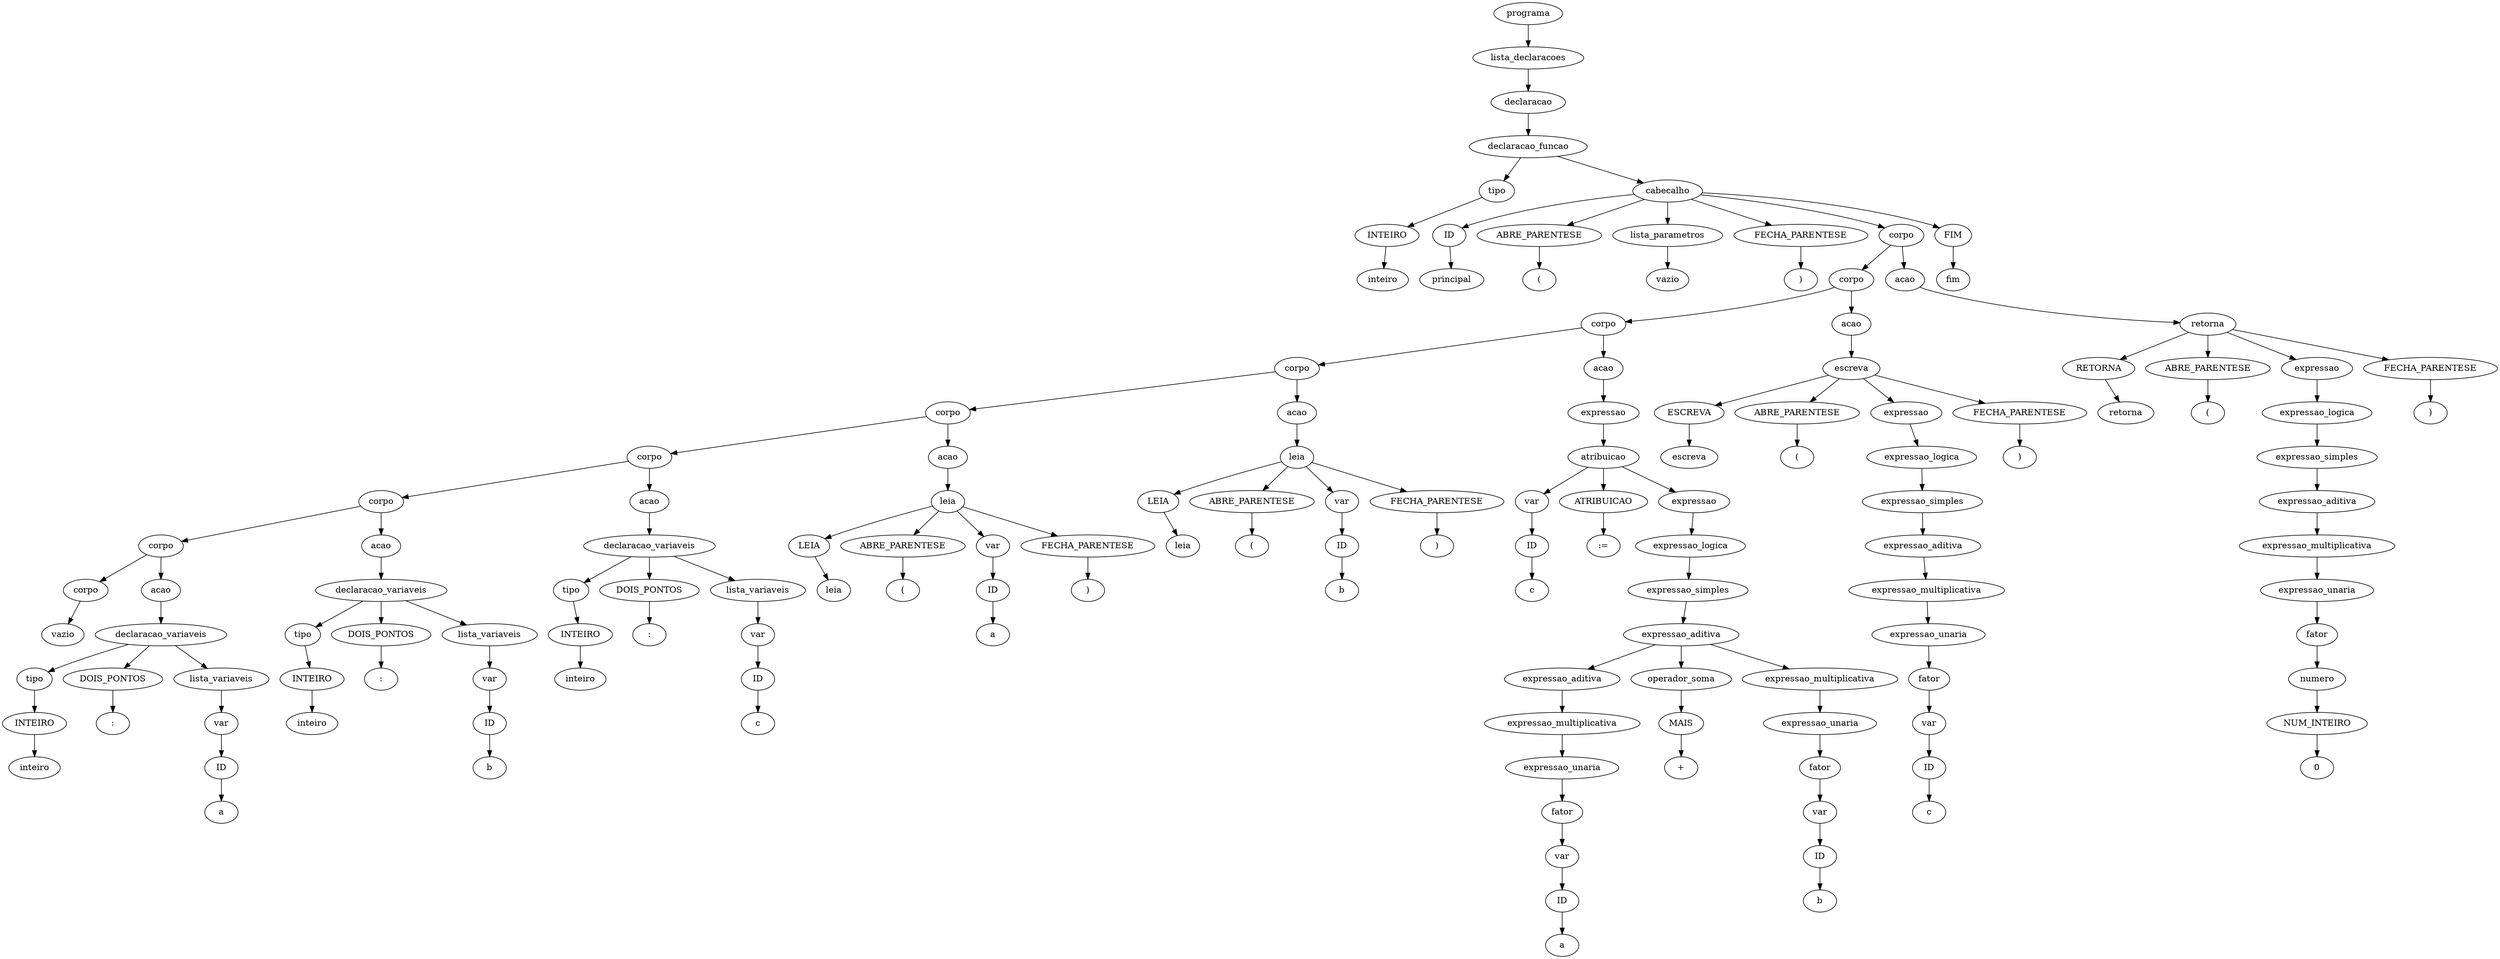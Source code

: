 digraph tree {
    "0x0" [label="programa"];
    "0x1" [label="lista_declaracoes"];
    "0x2" [label="declaracao"];
    "0x3" [label="declaracao_funcao"];
    "0x4" [label="tipo"];
    "0x5" [label="INTEIRO"];
    "0x6" [label="inteiro"];
    "0x7" [label="cabecalho"];
    "0x8" [label="ID"];
    "0x9" [label="principal"];
    "0xa" [label="ABRE_PARENTESE"];
    "0xb" [label="("];
    "0xc" [label="lista_parametros"];
    "0xd" [label="vazio"];
    "0xe" [label="FECHA_PARENTESE"];
    "0xf" [label=")"];
    "0x10" [label="corpo"];
    "0x11" [label="corpo"];
    "0x12" [label="corpo"];
    "0x13" [label="corpo"];
    "0x14" [label="corpo"];
    "0x15" [label="corpo"];
    "0x16" [label="corpo"];
    "0x17" [label="corpo"];
    "0x18" [label="corpo"];
    "0x19" [label="vazio"];
    "0x1a" [label="acao"];
    "0x1b" [label="declaracao_variaveis"];
    "0x1c" [label="tipo"];
    "0x1d" [label="INTEIRO"];
    "0x1e" [label="inteiro"];
    "0x1f" [label="DOIS_PONTOS"];
    "0x20" [label=":"];
    "0x21" [label="lista_variaveis"];
    "0x22" [label="var"];
    "0x23" [label="ID"];
    "0x24" [label="a"];
    "0x25" [label="acao"];
    "0x26" [label="declaracao_variaveis"];
    "0x27" [label="tipo"];
    "0x28" [label="INTEIRO"];
    "0x29" [label="inteiro"];
    "0x2a" [label="DOIS_PONTOS"];
    "0x2b" [label=":"];
    "0x2c" [label="lista_variaveis"];
    "0x2d" [label="var"];
    "0x2e" [label="ID"];
    "0x2f" [label="b"];
    "0x30" [label="acao"];
    "0x31" [label="declaracao_variaveis"];
    "0x32" [label="tipo"];
    "0x33" [label="INTEIRO"];
    "0x34" [label="inteiro"];
    "0x35" [label="DOIS_PONTOS"];
    "0x36" [label=":"];
    "0x37" [label="lista_variaveis"];
    "0x38" [label="var"];
    "0x39" [label="ID"];
    "0x3a" [label="c"];
    "0x3b" [label="acao"];
    "0x3c" [label="leia"];
    "0x3d" [label="LEIA"];
    "0x3e" [label="leia"];
    "0x3f" [label="ABRE_PARENTESE"];
    "0x40" [label="("];
    "0x41" [label="var"];
    "0x42" [label="ID"];
    "0x43" [label="a"];
    "0x44" [label="FECHA_PARENTESE"];
    "0x45" [label=")"];
    "0x46" [label="acao"];
    "0x47" [label="leia"];
    "0x48" [label="LEIA"];
    "0x49" [label="leia"];
    "0x4a" [label="ABRE_PARENTESE"];
    "0x4b" [label="("];
    "0x4c" [label="var"];
    "0x4d" [label="ID"];
    "0x4e" [label="b"];
    "0x4f" [label="FECHA_PARENTESE"];
    "0x50" [label=")"];
    "0x51" [label="acao"];
    "0x52" [label="expressao"];
    "0x53" [label="atribuicao"];
    "0x54" [label="var"];
    "0x55" [label="ID"];
    "0x56" [label="c"];
    "0x57" [label="ATRIBUICAO"];
    "0x58" [label=":="];
    "0x59" [label="expressao"];
    "0x5a" [label="expressao_logica"];
    "0x5b" [label="expressao_simples"];
    "0x5c" [label="expressao_aditiva"];
    "0x5d" [label="expressao_aditiva"];
    "0x5e" [label="expressao_multiplicativa"];
    "0x5f" [label="expressao_unaria"];
    "0x60" [label="fator"];
    "0x61" [label="var"];
    "0x62" [label="ID"];
    "0x63" [label="a"];
    "0x64" [label="operador_soma"];
    "0x65" [label="MAIS"];
    "0x66" [label="+"];
    "0x67" [label="expressao_multiplicativa"];
    "0x68" [label="expressao_unaria"];
    "0x69" [label="fator"];
    "0x6a" [label="var"];
    "0x6b" [label="ID"];
    "0x6c" [label="b"];
    "0x6d" [label="acao"];
    "0x6e" [label="escreva"];
    "0x6f" [label="ESCREVA"];
    "0x70" [label="escreva"];
    "0x71" [label="ABRE_PARENTESE"];
    "0x72" [label="("];
    "0x73" [label="expressao"];
    "0x74" [label="expressao_logica"];
    "0x75" [label="expressao_simples"];
    "0x76" [label="expressao_aditiva"];
    "0x77" [label="expressao_multiplicativa"];
    "0x78" [label="expressao_unaria"];
    "0x79" [label="fator"];
    "0x7a" [label="var"];
    "0x7b" [label="ID"];
    "0x7c" [label="c"];
    "0x7d" [label="FECHA_PARENTESE"];
    "0x7e" [label=")"];
    "0x7f" [label="acao"];
    "0x80" [label="retorna"];
    "0x81" [label="RETORNA"];
    "0x82" [label="retorna"];
    "0x83" [label="ABRE_PARENTESE"];
    "0x84" [label="("];
    "0x85" [label="expressao"];
    "0x86" [label="expressao_logica"];
    "0x87" [label="expressao_simples"];
    "0x88" [label="expressao_aditiva"];
    "0x89" [label="expressao_multiplicativa"];
    "0x8a" [label="expressao_unaria"];
    "0x8b" [label="fator"];
    "0x8c" [label="numero"];
    "0x8d" [label="NUM_INTEIRO"];
    "0x8e" [label="0"];
    "0x8f" [label="FECHA_PARENTESE"];
    "0x90" [label=")"];
    "0x91" [label="FIM"];
    "0x92" [label="fim"];
    "0x0" -> "0x1";
    "0x1" -> "0x2";
    "0x2" -> "0x3";
    "0x3" -> "0x4";
    "0x3" -> "0x7";
    "0x4" -> "0x5";
    "0x5" -> "0x6";
    "0x7" -> "0x8";
    "0x7" -> "0xa";
    "0x7" -> "0xc";
    "0x7" -> "0xe";
    "0x7" -> "0x10";
    "0x7" -> "0x91";
    "0x8" -> "0x9";
    "0xa" -> "0xb";
    "0xc" -> "0xd";
    "0xe" -> "0xf";
    "0x10" -> "0x11";
    "0x10" -> "0x7f";
    "0x11" -> "0x12";
    "0x11" -> "0x6d";
    "0x12" -> "0x13";
    "0x12" -> "0x51";
    "0x13" -> "0x14";
    "0x13" -> "0x46";
    "0x14" -> "0x15";
    "0x14" -> "0x3b";
    "0x15" -> "0x16";
    "0x15" -> "0x30";
    "0x16" -> "0x17";
    "0x16" -> "0x25";
    "0x17" -> "0x18";
    "0x17" -> "0x1a";
    "0x18" -> "0x19";
    "0x1a" -> "0x1b";
    "0x1b" -> "0x1c";
    "0x1b" -> "0x1f";
    "0x1b" -> "0x21";
    "0x1c" -> "0x1d";
    "0x1d" -> "0x1e";
    "0x1f" -> "0x20";
    "0x21" -> "0x22";
    "0x22" -> "0x23";
    "0x23" -> "0x24";
    "0x25" -> "0x26";
    "0x26" -> "0x27";
    "0x26" -> "0x2a";
    "0x26" -> "0x2c";
    "0x27" -> "0x28";
    "0x28" -> "0x29";
    "0x2a" -> "0x2b";
    "0x2c" -> "0x2d";
    "0x2d" -> "0x2e";
    "0x2e" -> "0x2f";
    "0x30" -> "0x31";
    "0x31" -> "0x32";
    "0x31" -> "0x35";
    "0x31" -> "0x37";
    "0x32" -> "0x33";
    "0x33" -> "0x34";
    "0x35" -> "0x36";
    "0x37" -> "0x38";
    "0x38" -> "0x39";
    "0x39" -> "0x3a";
    "0x3b" -> "0x3c";
    "0x3c" -> "0x3d";
    "0x3c" -> "0x3f";
    "0x3c" -> "0x41";
    "0x3c" -> "0x44";
    "0x3d" -> "0x3e";
    "0x3f" -> "0x40";
    "0x41" -> "0x42";
    "0x42" -> "0x43";
    "0x44" -> "0x45";
    "0x46" -> "0x47";
    "0x47" -> "0x48";
    "0x47" -> "0x4a";
    "0x47" -> "0x4c";
    "0x47" -> "0x4f";
    "0x48" -> "0x49";
    "0x4a" -> "0x4b";
    "0x4c" -> "0x4d";
    "0x4d" -> "0x4e";
    "0x4f" -> "0x50";
    "0x51" -> "0x52";
    "0x52" -> "0x53";
    "0x53" -> "0x54";
    "0x53" -> "0x57";
    "0x53" -> "0x59";
    "0x54" -> "0x55";
    "0x55" -> "0x56";
    "0x57" -> "0x58";
    "0x59" -> "0x5a";
    "0x5a" -> "0x5b";
    "0x5b" -> "0x5c";
    "0x5c" -> "0x5d";
    "0x5c" -> "0x64";
    "0x5c" -> "0x67";
    "0x5d" -> "0x5e";
    "0x5e" -> "0x5f";
    "0x5f" -> "0x60";
    "0x60" -> "0x61";
    "0x61" -> "0x62";
    "0x62" -> "0x63";
    "0x64" -> "0x65";
    "0x65" -> "0x66";
    "0x67" -> "0x68";
    "0x68" -> "0x69";
    "0x69" -> "0x6a";
    "0x6a" -> "0x6b";
    "0x6b" -> "0x6c";
    "0x6d" -> "0x6e";
    "0x6e" -> "0x6f";
    "0x6e" -> "0x71";
    "0x6e" -> "0x73";
    "0x6e" -> "0x7d";
    "0x6f" -> "0x70";
    "0x71" -> "0x72";
    "0x73" -> "0x74";
    "0x74" -> "0x75";
    "0x75" -> "0x76";
    "0x76" -> "0x77";
    "0x77" -> "0x78";
    "0x78" -> "0x79";
    "0x79" -> "0x7a";
    "0x7a" -> "0x7b";
    "0x7b" -> "0x7c";
    "0x7d" -> "0x7e";
    "0x7f" -> "0x80";
    "0x80" -> "0x81";
    "0x80" -> "0x83";
    "0x80" -> "0x85";
    "0x80" -> "0x8f";
    "0x81" -> "0x82";
    "0x83" -> "0x84";
    "0x85" -> "0x86";
    "0x86" -> "0x87";
    "0x87" -> "0x88";
    "0x88" -> "0x89";
    "0x89" -> "0x8a";
    "0x8a" -> "0x8b";
    "0x8b" -> "0x8c";
    "0x8c" -> "0x8d";
    "0x8d" -> "0x8e";
    "0x8f" -> "0x90";
    "0x91" -> "0x92";
}
